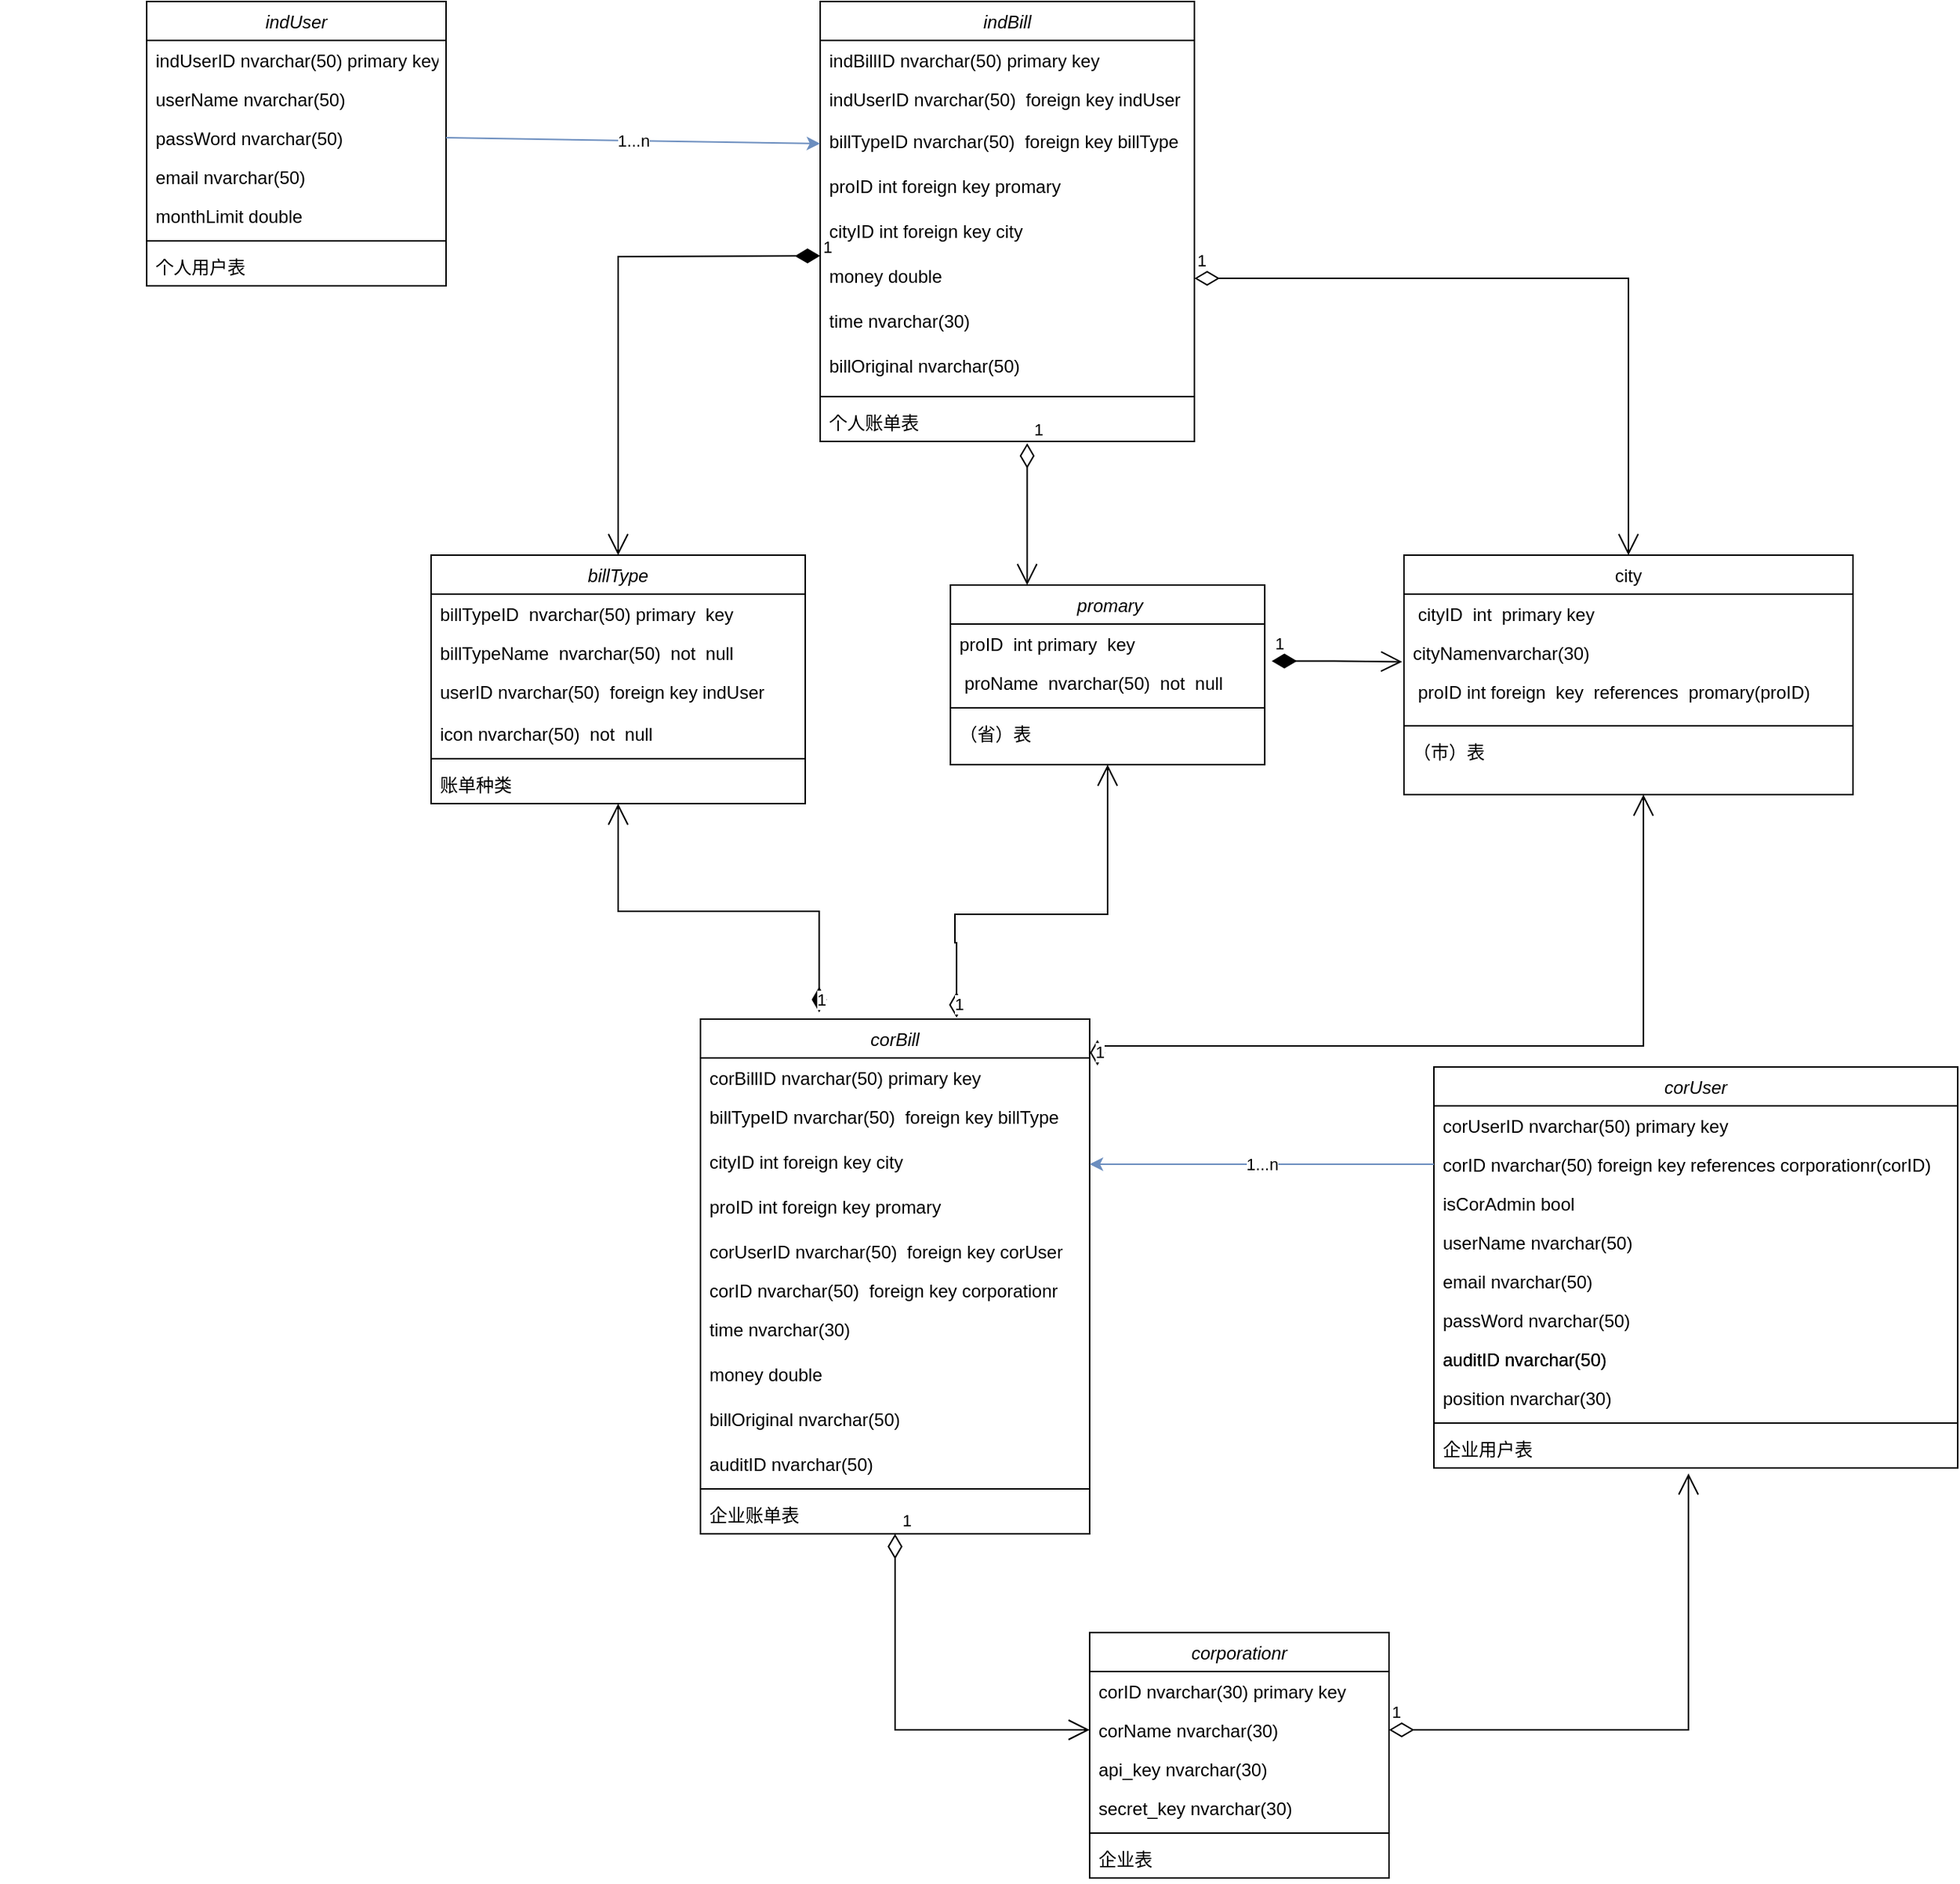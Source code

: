 <mxfile version="15.5.4" type="github">
  <diagram id="C5RBs43oDa-KdzZeNtuy" name="Page-1">
    <mxGraphModel dx="1479" dy="357" grid="1" gridSize="10" guides="1" tooltips="1" connect="1" arrows="1" fold="1" page="1" pageScale="1" pageWidth="827" pageHeight="1169" math="0" shadow="0">
      <root>
        <mxCell id="WIyWlLk6GJQsqaUBKTNV-0" />
        <mxCell id="WIyWlLk6GJQsqaUBKTNV-1" parent="WIyWlLk6GJQsqaUBKTNV-0" />
        <mxCell id="zkfFHV4jXpPFQw0GAbJ--0" value=" promary" style="swimlane;fontStyle=2;align=center;verticalAlign=top;childLayout=stackLayout;horizontal=1;startSize=26;horizontalStack=0;resizeParent=1;resizeLast=0;collapsible=1;marginBottom=0;rounded=0;shadow=0;strokeWidth=1;" parent="WIyWlLk6GJQsqaUBKTNV-1" vertex="1">
          <mxGeometry x="617" y="500" width="210" height="120" as="geometry">
            <mxRectangle x="230" y="140" width="160" height="26" as="alternateBounds" />
          </mxGeometry>
        </mxCell>
        <mxCell id="zkfFHV4jXpPFQw0GAbJ--1" value="proID  int primary  key" style="text;align=left;verticalAlign=top;spacingLeft=4;spacingRight=4;overflow=hidden;rotatable=0;points=[[0,0.5],[1,0.5]];portConstraint=eastwest;" parent="zkfFHV4jXpPFQw0GAbJ--0" vertex="1">
          <mxGeometry y="26" width="210" height="26" as="geometry" />
        </mxCell>
        <mxCell id="zkfFHV4jXpPFQw0GAbJ--2" value=" proName  nvarchar(50)  not  null" style="text;align=left;verticalAlign=top;spacingLeft=4;spacingRight=4;overflow=hidden;rotatable=0;points=[[0,0.5],[1,0.5]];portConstraint=eastwest;rounded=0;shadow=0;html=0;" parent="zkfFHV4jXpPFQw0GAbJ--0" vertex="1">
          <mxGeometry y="52" width="210" height="26" as="geometry" />
        </mxCell>
        <mxCell id="zkfFHV4jXpPFQw0GAbJ--4" value="" style="line;html=1;strokeWidth=1;align=left;verticalAlign=middle;spacingTop=-1;spacingLeft=3;spacingRight=3;rotatable=0;labelPosition=right;points=[];portConstraint=eastwest;" parent="zkfFHV4jXpPFQw0GAbJ--0" vertex="1">
          <mxGeometry y="78" width="210" height="8" as="geometry" />
        </mxCell>
        <mxCell id="zkfFHV4jXpPFQw0GAbJ--5" value="（省）表" style="text;align=left;verticalAlign=top;spacingLeft=4;spacingRight=4;overflow=hidden;rotatable=0;points=[[0,0.5],[1,0.5]];portConstraint=eastwest;" parent="zkfFHV4jXpPFQw0GAbJ--0" vertex="1">
          <mxGeometry y="86" width="210" height="26" as="geometry" />
        </mxCell>
        <mxCell id="zkfFHV4jXpPFQw0GAbJ--17" value="city" style="swimlane;fontStyle=0;align=center;verticalAlign=top;childLayout=stackLayout;horizontal=1;startSize=26;horizontalStack=0;resizeParent=1;resizeLast=0;collapsible=1;marginBottom=0;rounded=0;shadow=0;strokeWidth=1;" parent="WIyWlLk6GJQsqaUBKTNV-1" vertex="1">
          <mxGeometry x="920" y="480" width="300" height="160" as="geometry">
            <mxRectangle x="550" y="140" width="160" height="26" as="alternateBounds" />
          </mxGeometry>
        </mxCell>
        <mxCell id="zkfFHV4jXpPFQw0GAbJ--18" value=" cityID  int  primary key&#xa;" style="text;align=left;verticalAlign=top;spacingLeft=4;spacingRight=4;overflow=hidden;rotatable=0;points=[[0,0.5],[1,0.5]];portConstraint=eastwest;" parent="zkfFHV4jXpPFQw0GAbJ--17" vertex="1">
          <mxGeometry y="26" width="300" height="26" as="geometry" />
        </mxCell>
        <mxCell id="zkfFHV4jXpPFQw0GAbJ--19" value="cityNamenvarchar(30)" style="text;align=left;verticalAlign=top;spacingLeft=4;spacingRight=4;overflow=hidden;rotatable=0;points=[[0,0.5],[1,0.5]];portConstraint=eastwest;rounded=0;shadow=0;html=0;" parent="zkfFHV4jXpPFQw0GAbJ--17" vertex="1">
          <mxGeometry y="52" width="300" height="26" as="geometry" />
        </mxCell>
        <mxCell id="zkfFHV4jXpPFQw0GAbJ--20" value=" proID int foreign  key  references  promary(proID)" style="text;align=left;verticalAlign=top;spacingLeft=4;spacingRight=4;overflow=hidden;rotatable=0;points=[[0,0.5],[1,0.5]];portConstraint=eastwest;rounded=0;shadow=0;html=0;" parent="zkfFHV4jXpPFQw0GAbJ--17" vertex="1">
          <mxGeometry y="78" width="300" height="32" as="geometry" />
        </mxCell>
        <mxCell id="zkfFHV4jXpPFQw0GAbJ--23" value="" style="line;html=1;strokeWidth=1;align=left;verticalAlign=middle;spacingTop=-1;spacingLeft=3;spacingRight=3;rotatable=0;labelPosition=right;points=[];portConstraint=eastwest;" parent="zkfFHV4jXpPFQw0GAbJ--17" vertex="1">
          <mxGeometry y="110" width="300" height="8" as="geometry" />
        </mxCell>
        <mxCell id="zkfFHV4jXpPFQw0GAbJ--25" value="（市）表" style="text;align=left;verticalAlign=top;spacingLeft=4;spacingRight=4;overflow=hidden;rotatable=0;points=[[0,0.5],[1,0.5]];portConstraint=eastwest;" parent="zkfFHV4jXpPFQw0GAbJ--17" vertex="1">
          <mxGeometry y="118" width="300" height="26" as="geometry" />
        </mxCell>
        <mxCell id="hLEYRkVLSHXOmm4S_sfl-0" value="indBill" style="swimlane;fontStyle=2;align=center;verticalAlign=top;childLayout=stackLayout;horizontal=1;startSize=26;horizontalStack=0;resizeParent=1;resizeLast=0;collapsible=1;marginBottom=0;rounded=0;shadow=0;strokeWidth=1;" parent="WIyWlLk6GJQsqaUBKTNV-1" vertex="1">
          <mxGeometry x="530" y="110" width="250" height="294" as="geometry">
            <mxRectangle x="230" y="140" width="160" height="26" as="alternateBounds" />
          </mxGeometry>
        </mxCell>
        <mxCell id="hLEYRkVLSHXOmm4S_sfl-1" value="indBillID nvarchar(50) primary key" style="text;align=left;verticalAlign=top;spacingLeft=4;spacingRight=4;overflow=hidden;rotatable=0;points=[[0,0.5],[1,0.5]];portConstraint=eastwest;" parent="hLEYRkVLSHXOmm4S_sfl-0" vertex="1">
          <mxGeometry y="26" width="250" height="26" as="geometry" />
        </mxCell>
        <mxCell id="hLEYRkVLSHXOmm4S_sfl-42" value="indUserID nvarchar(50)  foreign key indUser " style="text;align=left;verticalAlign=top;spacingLeft=4;spacingRight=4;overflow=hidden;rotatable=0;points=[[0,0.5],[1,0.5]];portConstraint=eastwest;rounded=0;shadow=0;html=0;" parent="hLEYRkVLSHXOmm4S_sfl-0" vertex="1">
          <mxGeometry y="52" width="250" height="28" as="geometry" />
        </mxCell>
        <mxCell id="hLEYRkVLSHXOmm4S_sfl-2" value="billTypeID nvarchar(50)  foreign key billType " style="text;align=left;verticalAlign=top;spacingLeft=4;spacingRight=4;overflow=hidden;rotatable=0;points=[[0,0.5],[1,0.5]];portConstraint=eastwest;rounded=0;shadow=0;html=0;" parent="hLEYRkVLSHXOmm4S_sfl-0" vertex="1">
          <mxGeometry y="80" width="250" height="30" as="geometry" />
        </mxCell>
        <mxCell id="hLEYRkVLSHXOmm4S_sfl-43" value="proID int foreign key promary" style="text;align=left;verticalAlign=top;spacingLeft=4;spacingRight=4;overflow=hidden;rotatable=0;points=[[0,0.5],[1,0.5]];portConstraint=eastwest;rounded=0;shadow=0;html=0;" parent="hLEYRkVLSHXOmm4S_sfl-0" vertex="1">
          <mxGeometry y="110" width="250" height="30" as="geometry" />
        </mxCell>
        <mxCell id="hLEYRkVLSHXOmm4S_sfl-44" value="cityID int foreign key city" style="text;align=left;verticalAlign=top;spacingLeft=4;spacingRight=4;overflow=hidden;rotatable=0;points=[[0,0.5],[1,0.5]];portConstraint=eastwest;rounded=0;shadow=0;html=0;" parent="hLEYRkVLSHXOmm4S_sfl-0" vertex="1">
          <mxGeometry y="140" width="250" height="30" as="geometry" />
        </mxCell>
        <mxCell id="hLEYRkVLSHXOmm4S_sfl-45" value="money double " style="text;align=left;verticalAlign=top;spacingLeft=4;spacingRight=4;overflow=hidden;rotatable=0;points=[[0,0.5],[1,0.5]];portConstraint=eastwest;rounded=0;shadow=0;html=0;" parent="hLEYRkVLSHXOmm4S_sfl-0" vertex="1">
          <mxGeometry y="170" width="250" height="30" as="geometry" />
        </mxCell>
        <mxCell id="Xa2XzwVZ7805nIv720CH-1" value="time nvarchar(30)" style="text;align=left;verticalAlign=top;spacingLeft=4;spacingRight=4;overflow=hidden;rotatable=0;points=[[0,0.5],[1,0.5]];portConstraint=eastwest;rounded=0;shadow=0;html=0;" parent="hLEYRkVLSHXOmm4S_sfl-0" vertex="1">
          <mxGeometry y="200" width="250" height="30" as="geometry" />
        </mxCell>
        <mxCell id="Xa2XzwVZ7805nIv720CH-2" value="billOriginal nvarchar(50)" style="text;align=left;verticalAlign=top;spacingLeft=4;spacingRight=4;overflow=hidden;rotatable=0;points=[[0,0.5],[1,0.5]];portConstraint=eastwest;rounded=0;shadow=0;html=0;" parent="hLEYRkVLSHXOmm4S_sfl-0" vertex="1">
          <mxGeometry y="230" width="250" height="30" as="geometry" />
        </mxCell>
        <mxCell id="hLEYRkVLSHXOmm4S_sfl-3" value="" style="line;html=1;strokeWidth=1;align=left;verticalAlign=middle;spacingTop=-1;spacingLeft=3;spacingRight=3;rotatable=0;labelPosition=right;points=[];portConstraint=eastwest;" parent="hLEYRkVLSHXOmm4S_sfl-0" vertex="1">
          <mxGeometry y="260" width="250" height="8" as="geometry" />
        </mxCell>
        <mxCell id="hLEYRkVLSHXOmm4S_sfl-4" value="个人账单表" style="text;align=left;verticalAlign=top;spacingLeft=4;spacingRight=4;overflow=hidden;rotatable=0;points=[[0,0.5],[1,0.5]];portConstraint=eastwest;" parent="hLEYRkVLSHXOmm4S_sfl-0" vertex="1">
          <mxGeometry y="268" width="250" height="26" as="geometry" />
        </mxCell>
        <mxCell id="hLEYRkVLSHXOmm4S_sfl-5" value="indUser" style="swimlane;fontStyle=2;align=center;verticalAlign=top;childLayout=stackLayout;horizontal=1;startSize=26;horizontalStack=0;resizeParent=1;resizeLast=0;collapsible=1;marginBottom=0;rounded=0;shadow=0;strokeWidth=1;" parent="WIyWlLk6GJQsqaUBKTNV-1" vertex="1">
          <mxGeometry x="80" y="110" width="200" height="190" as="geometry">
            <mxRectangle x="230" y="140" width="160" height="26" as="alternateBounds" />
          </mxGeometry>
        </mxCell>
        <mxCell id="hLEYRkVLSHXOmm4S_sfl-6" value="indUserID nvarchar(50) primary key" style="text;align=left;verticalAlign=top;spacingLeft=4;spacingRight=4;overflow=hidden;rotatable=0;points=[[0,0.5],[1,0.5]];portConstraint=eastwest;" parent="hLEYRkVLSHXOmm4S_sfl-5" vertex="1">
          <mxGeometry y="26" width="200" height="26" as="geometry" />
        </mxCell>
        <mxCell id="hLEYRkVLSHXOmm4S_sfl-46" value=" userName nvarchar(50) " style="text;align=left;verticalAlign=top;spacingLeft=4;spacingRight=4;overflow=hidden;rotatable=0;points=[[0,0.5],[1,0.5]];portConstraint=eastwest;rounded=0;shadow=0;html=0;" parent="hLEYRkVLSHXOmm4S_sfl-5" vertex="1">
          <mxGeometry y="52" width="200" height="26" as="geometry" />
        </mxCell>
        <mxCell id="hLEYRkVLSHXOmm4S_sfl-47" value=" passWord nvarchar(50)" style="text;align=left;verticalAlign=top;spacingLeft=4;spacingRight=4;overflow=hidden;rotatable=0;points=[[0,0.5],[1,0.5]];portConstraint=eastwest;rounded=0;shadow=0;html=0;" parent="hLEYRkVLSHXOmm4S_sfl-5" vertex="1">
          <mxGeometry y="78" width="200" height="26" as="geometry" />
        </mxCell>
        <mxCell id="hLEYRkVLSHXOmm4S_sfl-59" value=" email nvarchar(50)" style="text;align=left;verticalAlign=top;spacingLeft=4;spacingRight=4;overflow=hidden;rotatable=0;points=[[0,0.5],[1,0.5]];portConstraint=eastwest;rounded=0;shadow=0;html=0;" parent="hLEYRkVLSHXOmm4S_sfl-5" vertex="1">
          <mxGeometry y="104" width="200" height="26" as="geometry" />
        </mxCell>
        <mxCell id="Xa2XzwVZ7805nIv720CH-9" value=" monthLimit double" style="text;align=left;verticalAlign=top;spacingLeft=4;spacingRight=4;overflow=hidden;rotatable=0;points=[[0,0.5],[1,0.5]];portConstraint=eastwest;rounded=0;shadow=0;html=0;" parent="hLEYRkVLSHXOmm4S_sfl-5" vertex="1">
          <mxGeometry y="130" width="200" height="26" as="geometry" />
        </mxCell>
        <mxCell id="hLEYRkVLSHXOmm4S_sfl-8" value="" style="line;html=1;strokeWidth=1;align=left;verticalAlign=middle;spacingTop=-1;spacingLeft=3;spacingRight=3;rotatable=0;labelPosition=right;points=[];portConstraint=eastwest;" parent="hLEYRkVLSHXOmm4S_sfl-5" vertex="1">
          <mxGeometry y="156" width="200" height="8" as="geometry" />
        </mxCell>
        <mxCell id="hLEYRkVLSHXOmm4S_sfl-9" value="个人用户表" style="text;align=left;verticalAlign=top;spacingLeft=4;spacingRight=4;overflow=hidden;rotatable=0;points=[[0,0.5],[1,0.5]];portConstraint=eastwest;" parent="hLEYRkVLSHXOmm4S_sfl-5" vertex="1">
          <mxGeometry y="164" width="200" height="26" as="geometry" />
        </mxCell>
        <mxCell id="hLEYRkVLSHXOmm4S_sfl-10" value="corUser" style="swimlane;fontStyle=2;align=center;verticalAlign=top;childLayout=stackLayout;horizontal=1;startSize=26;horizontalStack=0;resizeParent=1;resizeLast=0;collapsible=1;marginBottom=0;rounded=0;shadow=0;strokeWidth=1;" parent="WIyWlLk6GJQsqaUBKTNV-1" vertex="1">
          <mxGeometry x="940" y="822" width="350" height="268" as="geometry">
            <mxRectangle x="230" y="140" width="160" height="26" as="alternateBounds" />
          </mxGeometry>
        </mxCell>
        <mxCell id="hLEYRkVLSHXOmm4S_sfl-11" value="corUserID nvarchar(50) primary key" style="text;align=left;verticalAlign=top;spacingLeft=4;spacingRight=4;overflow=hidden;rotatable=0;points=[[0,0.5],[1,0.5]];portConstraint=eastwest;" parent="hLEYRkVLSHXOmm4S_sfl-10" vertex="1">
          <mxGeometry y="26" width="350" height="26" as="geometry" />
        </mxCell>
        <mxCell id="hLEYRkVLSHXOmm4S_sfl-36" value="corID nvarchar(50) foreign key references corporationr(corID)&#xa;" style="text;align=left;verticalAlign=top;spacingLeft=4;spacingRight=4;overflow=hidden;rotatable=0;points=[[0,0.5],[1,0.5]];portConstraint=eastwest;" parent="hLEYRkVLSHXOmm4S_sfl-10" vertex="1">
          <mxGeometry y="52" width="350" height="26" as="geometry" />
        </mxCell>
        <mxCell id="hLEYRkVLSHXOmm4S_sfl-66" value="isCorAdmin bool " style="text;align=left;verticalAlign=top;spacingLeft=4;spacingRight=4;overflow=hidden;rotatable=0;points=[[0,0.5],[1,0.5]];portConstraint=eastwest;" parent="hLEYRkVLSHXOmm4S_sfl-10" vertex="1">
          <mxGeometry y="78" width="350" height="26" as="geometry" />
        </mxCell>
        <mxCell id="hLEYRkVLSHXOmm4S_sfl-80" value=" userName nvarchar(50) " style="text;align=left;verticalAlign=top;spacingLeft=4;spacingRight=4;overflow=hidden;rotatable=0;points=[[0,0.5],[1,0.5]];portConstraint=eastwest;rounded=0;shadow=0;html=0;" parent="hLEYRkVLSHXOmm4S_sfl-10" vertex="1">
          <mxGeometry y="104" width="350" height="26" as="geometry" />
        </mxCell>
        <mxCell id="hLEYRkVLSHXOmm4S_sfl-82" value=" email nvarchar(50)" style="text;align=left;verticalAlign=top;spacingLeft=4;spacingRight=4;overflow=hidden;rotatable=0;points=[[0,0.5],[1,0.5]];portConstraint=eastwest;rounded=0;shadow=0;html=0;" parent="hLEYRkVLSHXOmm4S_sfl-10" vertex="1">
          <mxGeometry y="130" width="350" height="26" as="geometry" />
        </mxCell>
        <mxCell id="hLEYRkVLSHXOmm4S_sfl-81" value=" passWord nvarchar(50)" style="text;align=left;verticalAlign=top;spacingLeft=4;spacingRight=4;overflow=hidden;rotatable=0;points=[[0,0.5],[1,0.5]];portConstraint=eastwest;rounded=0;shadow=0;html=0;" parent="hLEYRkVLSHXOmm4S_sfl-10" vertex="1">
          <mxGeometry y="156" width="350" height="26" as="geometry" />
        </mxCell>
        <mxCell id="hLEYRkVLSHXOmm4S_sfl-83" value=" auditID nvarchar(50)" style="text;align=left;verticalAlign=top;spacingLeft=4;spacingRight=4;overflow=hidden;rotatable=0;points=[[0,0.5],[1,0.5]];portConstraint=eastwest;rounded=0;shadow=0;html=0;" parent="hLEYRkVLSHXOmm4S_sfl-10" vertex="1">
          <mxGeometry y="182" width="350" height="26" as="geometry" />
        </mxCell>
        <mxCell id="Xa2XzwVZ7805nIv720CH-0" value="position nvarchar(30)" style="text;align=left;verticalAlign=top;spacingLeft=4;spacingRight=4;overflow=hidden;rotatable=0;points=[[0,0.5],[1,0.5]];portConstraint=eastwest;rounded=0;shadow=0;html=0;" parent="hLEYRkVLSHXOmm4S_sfl-10" vertex="1">
          <mxGeometry y="208" width="350" height="26" as="geometry" />
        </mxCell>
        <mxCell id="hLEYRkVLSHXOmm4S_sfl-13" value="" style="line;html=1;strokeWidth=1;align=left;verticalAlign=middle;spacingTop=-1;spacingLeft=3;spacingRight=3;rotatable=0;labelPosition=right;points=[];portConstraint=eastwest;" parent="hLEYRkVLSHXOmm4S_sfl-10" vertex="1">
          <mxGeometry y="234" width="350" height="8" as="geometry" />
        </mxCell>
        <mxCell id="hLEYRkVLSHXOmm4S_sfl-14" value="企业用户表" style="text;align=left;verticalAlign=top;spacingLeft=4;spacingRight=4;overflow=hidden;rotatable=0;points=[[0,0.5],[1,0.5]];portConstraint=eastwest;" parent="hLEYRkVLSHXOmm4S_sfl-10" vertex="1">
          <mxGeometry y="242" width="350" height="26" as="geometry" />
        </mxCell>
        <mxCell id="hLEYRkVLSHXOmm4S_sfl-15" value="corBill" style="swimlane;fontStyle=2;align=center;verticalAlign=top;childLayout=stackLayout;horizontal=1;startSize=26;horizontalStack=0;resizeParent=1;resizeLast=0;collapsible=1;marginBottom=0;rounded=0;shadow=0;strokeWidth=1;" parent="WIyWlLk6GJQsqaUBKTNV-1" vertex="1">
          <mxGeometry x="450" y="790" width="260" height="344" as="geometry">
            <mxRectangle x="230" y="140" width="160" height="26" as="alternateBounds" />
          </mxGeometry>
        </mxCell>
        <mxCell id="hLEYRkVLSHXOmm4S_sfl-16" value="corBillID nvarchar(50) primary key" style="text;align=left;verticalAlign=top;spacingLeft=4;spacingRight=4;overflow=hidden;rotatable=0;points=[[0,0.5],[1,0.5]];portConstraint=eastwest;" parent="hLEYRkVLSHXOmm4S_sfl-15" vertex="1">
          <mxGeometry y="26" width="260" height="26" as="geometry" />
        </mxCell>
        <mxCell id="hLEYRkVLSHXOmm4S_sfl-75" value="billTypeID nvarchar(50)  foreign key billType " style="text;align=left;verticalAlign=top;spacingLeft=4;spacingRight=4;overflow=hidden;rotatable=0;points=[[0,0.5],[1,0.5]];portConstraint=eastwest;rounded=0;shadow=0;html=0;" parent="hLEYRkVLSHXOmm4S_sfl-15" vertex="1">
          <mxGeometry y="52" width="260" height="30" as="geometry" />
        </mxCell>
        <mxCell id="hLEYRkVLSHXOmm4S_sfl-77" value="cityID int foreign key city" style="text;align=left;verticalAlign=top;spacingLeft=4;spacingRight=4;overflow=hidden;rotatable=0;points=[[0,0.5],[1,0.5]];portConstraint=eastwest;rounded=0;shadow=0;html=0;" parent="hLEYRkVLSHXOmm4S_sfl-15" vertex="1">
          <mxGeometry y="82" width="260" height="30" as="geometry" />
        </mxCell>
        <mxCell id="hLEYRkVLSHXOmm4S_sfl-76" value="proID int foreign key promary" style="text;align=left;verticalAlign=top;spacingLeft=4;spacingRight=4;overflow=hidden;rotatable=0;points=[[0,0.5],[1,0.5]];portConstraint=eastwest;rounded=0;shadow=0;html=0;" parent="hLEYRkVLSHXOmm4S_sfl-15" vertex="1">
          <mxGeometry y="112" width="260" height="30" as="geometry" />
        </mxCell>
        <mxCell id="hLEYRkVLSHXOmm4S_sfl-17" value="corUserID nvarchar(50)  foreign key corUser" style="text;align=left;verticalAlign=top;spacingLeft=4;spacingRight=4;overflow=hidden;rotatable=0;points=[[0,0.5],[1,0.5]];portConstraint=eastwest;rounded=0;shadow=0;html=0;" parent="hLEYRkVLSHXOmm4S_sfl-15" vertex="1">
          <mxGeometry y="142" width="260" height="26" as="geometry" />
        </mxCell>
        <mxCell id="hLEYRkVLSHXOmm4S_sfl-78" value="corID nvarchar(50)  foreign key corporationr" style="text;align=left;verticalAlign=top;spacingLeft=4;spacingRight=4;overflow=hidden;rotatable=0;points=[[0,0.5],[1,0.5]];portConstraint=eastwest;rounded=0;shadow=0;html=0;" parent="hLEYRkVLSHXOmm4S_sfl-15" vertex="1">
          <mxGeometry y="168" width="260" height="26" as="geometry" />
        </mxCell>
        <mxCell id="Xa2XzwVZ7805nIv720CH-4" value="time nvarchar(30)" style="text;align=left;verticalAlign=top;spacingLeft=4;spacingRight=4;overflow=hidden;rotatable=0;points=[[0,0.5],[1,0.5]];portConstraint=eastwest;rounded=0;shadow=0;html=0;" parent="hLEYRkVLSHXOmm4S_sfl-15" vertex="1">
          <mxGeometry y="194" width="260" height="30" as="geometry" />
        </mxCell>
        <mxCell id="Xa2XzwVZ7805nIv720CH-3" value="money double " style="text;align=left;verticalAlign=top;spacingLeft=4;spacingRight=4;overflow=hidden;rotatable=0;points=[[0,0.5],[1,0.5]];portConstraint=eastwest;rounded=0;shadow=0;html=0;" parent="hLEYRkVLSHXOmm4S_sfl-15" vertex="1">
          <mxGeometry y="224" width="260" height="30" as="geometry" />
        </mxCell>
        <mxCell id="Xa2XzwVZ7805nIv720CH-5" value="billOriginal nvarchar(50)" style="text;align=left;verticalAlign=top;spacingLeft=4;spacingRight=4;overflow=hidden;rotatable=0;points=[[0,0.5],[1,0.5]];portConstraint=eastwest;rounded=0;shadow=0;html=0;" parent="hLEYRkVLSHXOmm4S_sfl-15" vertex="1">
          <mxGeometry y="254" width="260" height="30" as="geometry" />
        </mxCell>
        <mxCell id="Xa2XzwVZ7805nIv720CH-8" value=" auditID nvarchar(50)" style="text;align=left;verticalAlign=top;spacingLeft=4;spacingRight=4;overflow=hidden;rotatable=0;points=[[0,0.5],[1,0.5]];portConstraint=eastwest;rounded=0;shadow=0;html=0;" parent="hLEYRkVLSHXOmm4S_sfl-15" vertex="1">
          <mxGeometry y="284" width="260" height="26" as="geometry" />
        </mxCell>
        <mxCell id="hLEYRkVLSHXOmm4S_sfl-18" value="" style="line;html=1;strokeWidth=1;align=left;verticalAlign=middle;spacingTop=-1;spacingLeft=3;spacingRight=3;rotatable=0;labelPosition=right;points=[];portConstraint=eastwest;" parent="hLEYRkVLSHXOmm4S_sfl-15" vertex="1">
          <mxGeometry y="310" width="260" height="8" as="geometry" />
        </mxCell>
        <mxCell id="hLEYRkVLSHXOmm4S_sfl-19" value="企业账单表" style="text;align=left;verticalAlign=top;spacingLeft=4;spacingRight=4;overflow=hidden;rotatable=0;points=[[0,0.5],[1,0.5]];portConstraint=eastwest;" parent="hLEYRkVLSHXOmm4S_sfl-15" vertex="1">
          <mxGeometry y="318" width="260" height="26" as="geometry" />
        </mxCell>
        <mxCell id="hLEYRkVLSHXOmm4S_sfl-20" value="billType" style="swimlane;fontStyle=2;align=center;verticalAlign=top;childLayout=stackLayout;horizontal=1;startSize=26;horizontalStack=0;resizeParent=1;resizeLast=0;collapsible=1;marginBottom=0;rounded=0;shadow=0;strokeWidth=1;" parent="WIyWlLk6GJQsqaUBKTNV-1" vertex="1">
          <mxGeometry x="270" y="480" width="250" height="166" as="geometry">
            <mxRectangle x="230" y="140" width="160" height="26" as="alternateBounds" />
          </mxGeometry>
        </mxCell>
        <mxCell id="hLEYRkVLSHXOmm4S_sfl-21" value="billTypeID  nvarchar(50) primary  key" style="text;align=left;verticalAlign=top;spacingLeft=4;spacingRight=4;overflow=hidden;rotatable=0;points=[[0,0.5],[1,0.5]];portConstraint=eastwest;" parent="hLEYRkVLSHXOmm4S_sfl-20" vertex="1">
          <mxGeometry y="26" width="250" height="26" as="geometry" />
        </mxCell>
        <mxCell id="hLEYRkVLSHXOmm4S_sfl-22" value="billTypeName  nvarchar(50)  not  null" style="text;align=left;verticalAlign=top;spacingLeft=4;spacingRight=4;overflow=hidden;rotatable=0;points=[[0,0.5],[1,0.5]];portConstraint=eastwest;rounded=0;shadow=0;html=0;" parent="hLEYRkVLSHXOmm4S_sfl-20" vertex="1">
          <mxGeometry y="52" width="250" height="26" as="geometry" />
        </mxCell>
        <mxCell id="Xa2XzwVZ7805nIv720CH-6" value="userID nvarchar(50)  foreign key indUser " style="text;align=left;verticalAlign=top;spacingLeft=4;spacingRight=4;overflow=hidden;rotatable=0;points=[[0,0.5],[1,0.5]];portConstraint=eastwest;rounded=0;shadow=0;html=0;" parent="hLEYRkVLSHXOmm4S_sfl-20" vertex="1">
          <mxGeometry y="78" width="250" height="28" as="geometry" />
        </mxCell>
        <mxCell id="EDluyz3BgBunXVrNWT3x-0" value="icon nvarchar(50)  not  null" style="text;align=left;verticalAlign=top;spacingLeft=4;spacingRight=4;overflow=hidden;rotatable=0;points=[[0,0.5],[1,0.5]];portConstraint=eastwest;rounded=0;shadow=0;html=0;" vertex="1" parent="hLEYRkVLSHXOmm4S_sfl-20">
          <mxGeometry y="106" width="250" height="26" as="geometry" />
        </mxCell>
        <mxCell id="hLEYRkVLSHXOmm4S_sfl-23" value="" style="line;html=1;strokeWidth=1;align=left;verticalAlign=middle;spacingTop=-1;spacingLeft=3;spacingRight=3;rotatable=0;labelPosition=right;points=[];portConstraint=eastwest;" parent="hLEYRkVLSHXOmm4S_sfl-20" vertex="1">
          <mxGeometry y="132" width="250" height="8" as="geometry" />
        </mxCell>
        <mxCell id="hLEYRkVLSHXOmm4S_sfl-24" value="账单种类" style="text;align=left;verticalAlign=top;spacingLeft=4;spacingRight=4;overflow=hidden;rotatable=0;points=[[0,0.5],[1,0.5]];portConstraint=eastwest;" parent="hLEYRkVLSHXOmm4S_sfl-20" vertex="1">
          <mxGeometry y="140" width="250" height="26" as="geometry" />
        </mxCell>
        <mxCell id="hLEYRkVLSHXOmm4S_sfl-30" value="corporationr" style="swimlane;fontStyle=2;align=center;verticalAlign=top;childLayout=stackLayout;horizontal=1;startSize=26;horizontalStack=0;resizeParent=1;resizeLast=0;collapsible=1;marginBottom=0;rounded=0;shadow=0;strokeWidth=1;" parent="WIyWlLk6GJQsqaUBKTNV-1" vertex="1">
          <mxGeometry x="710" y="1200" width="200" height="164" as="geometry">
            <mxRectangle x="230" y="140" width="160" height="26" as="alternateBounds" />
          </mxGeometry>
        </mxCell>
        <mxCell id="hLEYRkVLSHXOmm4S_sfl-31" value="corID nvarchar(30) primary key" style="text;align=left;verticalAlign=top;spacingLeft=4;spacingRight=4;overflow=hidden;rotatable=0;points=[[0,0.5],[1,0.5]];portConstraint=eastwest;" parent="hLEYRkVLSHXOmm4S_sfl-30" vertex="1">
          <mxGeometry y="26" width="200" height="26" as="geometry" />
        </mxCell>
        <mxCell id="hLEYRkVLSHXOmm4S_sfl-32" value="corName nvarchar(30)" style="text;align=left;verticalAlign=top;spacingLeft=4;spacingRight=4;overflow=hidden;rotatable=0;points=[[0,0.5],[1,0.5]];portConstraint=eastwest;rounded=0;shadow=0;html=0;" parent="hLEYRkVLSHXOmm4S_sfl-30" vertex="1">
          <mxGeometry y="52" width="200" height="26" as="geometry" />
        </mxCell>
        <mxCell id="hLEYRkVLSHXOmm4S_sfl-84" value="api_key nvarchar(30)&#xa;" style="text;align=left;verticalAlign=top;spacingLeft=4;spacingRight=4;overflow=hidden;rotatable=0;points=[[0,0.5],[1,0.5]];portConstraint=eastwest;rounded=0;shadow=0;html=0;" parent="hLEYRkVLSHXOmm4S_sfl-30" vertex="1">
          <mxGeometry y="78" width="200" height="26" as="geometry" />
        </mxCell>
        <mxCell id="hLEYRkVLSHXOmm4S_sfl-85" value="secret_key nvarchar(30)&#xa;" style="text;align=left;verticalAlign=top;spacingLeft=4;spacingRight=4;overflow=hidden;rotatable=0;points=[[0,0.5],[1,0.5]];portConstraint=eastwest;rounded=0;shadow=0;html=0;" parent="hLEYRkVLSHXOmm4S_sfl-30" vertex="1">
          <mxGeometry y="104" width="200" height="26" as="geometry" />
        </mxCell>
        <mxCell id="hLEYRkVLSHXOmm4S_sfl-33" value="" style="line;html=1;strokeWidth=1;align=left;verticalAlign=middle;spacingTop=-1;spacingLeft=3;spacingRight=3;rotatable=0;labelPosition=right;points=[];portConstraint=eastwest;" parent="hLEYRkVLSHXOmm4S_sfl-30" vertex="1">
          <mxGeometry y="130" width="200" height="8" as="geometry" />
        </mxCell>
        <mxCell id="hLEYRkVLSHXOmm4S_sfl-34" value="企业表" style="text;align=left;verticalAlign=top;spacingLeft=4;spacingRight=4;overflow=hidden;rotatable=0;points=[[0,0.5],[1,0.5]];portConstraint=eastwest;" parent="hLEYRkVLSHXOmm4S_sfl-30" vertex="1">
          <mxGeometry y="138" width="200" height="26" as="geometry" />
        </mxCell>
        <mxCell id="hLEYRkVLSHXOmm4S_sfl-39" value="1...n" style="rounded=0;orthogonalLoop=1;jettySize=auto;html=1;entryX=0;entryY=0.5;entryDx=0;entryDy=0;strokeColor=#6c8ebf;fillColor=#dae8fc;exitX=1;exitY=0.5;exitDx=0;exitDy=0;" parent="WIyWlLk6GJQsqaUBKTNV-1" source="hLEYRkVLSHXOmm4S_sfl-47" target="hLEYRkVLSHXOmm4S_sfl-2" edge="1">
          <mxGeometry relative="1" as="geometry">
            <mxPoint x="900" y="330" as="sourcePoint" />
            <mxPoint x="920" y="305" as="targetPoint" />
          </mxGeometry>
        </mxCell>
        <mxCell id="hLEYRkVLSHXOmm4S_sfl-40" value="1...n&lt;br&gt;" style="edgeStyle=none;rounded=0;orthogonalLoop=1;jettySize=auto;html=1;exitX=0;exitY=0.5;exitDx=0;exitDy=0;strokeColor=#6c8ebf;fillColor=#dae8fc;entryX=1;entryY=0.5;entryDx=0;entryDy=0;" parent="WIyWlLk6GJQsqaUBKTNV-1" source="hLEYRkVLSHXOmm4S_sfl-36" target="hLEYRkVLSHXOmm4S_sfl-77" edge="1">
          <mxGeometry relative="1" as="geometry">
            <mxPoint x="840" y="750" as="targetPoint" />
          </mxGeometry>
        </mxCell>
        <mxCell id="hLEYRkVLSHXOmm4S_sfl-41" style="edgeStyle=none;rounded=0;orthogonalLoop=1;jettySize=auto;html=1;exitX=0.75;exitY=0;exitDx=0;exitDy=0;strokeColor=default;" parent="WIyWlLk6GJQsqaUBKTNV-1" edge="1">
          <mxGeometry relative="1" as="geometry">
            <mxPoint x="-10" y="450" as="sourcePoint" />
            <mxPoint x="-10" y="450" as="targetPoint" />
          </mxGeometry>
        </mxCell>
        <mxCell id="hLEYRkVLSHXOmm4S_sfl-62" value="1" style="endArrow=open;html=1;endSize=12;startArrow=diamondThin;startSize=14;startFill=1;edgeStyle=orthogonalEdgeStyle;align=left;verticalAlign=bottom;rounded=0;strokeColor=default;entryX=-0.004;entryY=0.739;entryDx=0;entryDy=0;exitX=1.022;exitY=0.953;exitDx=0;exitDy=0;exitPerimeter=0;entryPerimeter=0;" parent="WIyWlLk6GJQsqaUBKTNV-1" source="zkfFHV4jXpPFQw0GAbJ--1" target="zkfFHV4jXpPFQw0GAbJ--19" edge="1">
          <mxGeometry x="-1" y="3" relative="1" as="geometry">
            <mxPoint x="740" y="550" as="sourcePoint" />
            <mxPoint x="900" y="550" as="targetPoint" />
          </mxGeometry>
        </mxCell>
        <mxCell id="hLEYRkVLSHXOmm4S_sfl-63" value="1" style="endArrow=open;html=1;endSize=12;startArrow=diamondThin;startSize=14;startFill=0;edgeStyle=orthogonalEdgeStyle;align=left;verticalAlign=bottom;rounded=0;strokeColor=default;exitX=0.553;exitY=1.046;exitDx=0;exitDy=0;exitPerimeter=0;" parent="WIyWlLk6GJQsqaUBKTNV-1" source="hLEYRkVLSHXOmm4S_sfl-4" target="zkfFHV4jXpPFQw0GAbJ--0" edge="1">
          <mxGeometry x="-1" y="3" relative="1" as="geometry">
            <mxPoint x="680" y="410" as="sourcePoint" />
            <mxPoint x="820" y="480" as="targetPoint" />
            <Array as="points">
              <mxPoint x="678" y="500" />
              <mxPoint x="678" y="500" />
            </Array>
          </mxGeometry>
        </mxCell>
        <mxCell id="hLEYRkVLSHXOmm4S_sfl-64" value="1" style="endArrow=open;html=1;endSize=12;startArrow=diamondThin;startSize=14;startFill=0;edgeStyle=orthogonalEdgeStyle;align=left;verticalAlign=bottom;rounded=0;strokeColor=default;exitX=1;exitY=0.5;exitDx=0;exitDy=0;entryX=0.5;entryY=0;entryDx=0;entryDy=0;" parent="WIyWlLk6GJQsqaUBKTNV-1" source="hLEYRkVLSHXOmm4S_sfl-45" target="zkfFHV4jXpPFQw0GAbJ--17" edge="1">
          <mxGeometry x="-1" y="3" relative="1" as="geometry">
            <mxPoint x="827" y="404" as="sourcePoint" />
            <mxPoint x="987" y="404" as="targetPoint" />
            <Array as="points">
              <mxPoint x="1070" y="295" />
            </Array>
          </mxGeometry>
        </mxCell>
        <mxCell id="hLEYRkVLSHXOmm4S_sfl-67" value="1" style="endArrow=open;html=1;endSize=12;startArrow=diamondThin;startSize=14;startFill=1;edgeStyle=orthogonalEdgeStyle;align=left;verticalAlign=bottom;rounded=0;strokeColor=default;" parent="WIyWlLk6GJQsqaUBKTNV-1" target="hLEYRkVLSHXOmm4S_sfl-20" edge="1">
          <mxGeometry x="-1" y="3" relative="1" as="geometry">
            <mxPoint x="530" y="280" as="sourcePoint" />
            <mxPoint x="470" y="500" as="targetPoint" />
          </mxGeometry>
        </mxCell>
        <mxCell id="hLEYRkVLSHXOmm4S_sfl-68" value="1" style="endArrow=open;html=1;endSize=12;startArrow=diamondThin;startSize=14;startFill=0;edgeStyle=orthogonalEdgeStyle;align=left;verticalAlign=bottom;rounded=0;strokeColor=default;exitX=1;exitY=0.5;exitDx=0;exitDy=0;entryX=0.486;entryY=1.14;entryDx=0;entryDy=0;entryPerimeter=0;" parent="WIyWlLk6GJQsqaUBKTNV-1" source="hLEYRkVLSHXOmm4S_sfl-32" target="hLEYRkVLSHXOmm4S_sfl-14" edge="1">
          <mxGeometry x="-1" y="3" relative="1" as="geometry">
            <mxPoint x="460" y="710" as="sourcePoint" />
            <mxPoint x="1060" y="1068" as="targetPoint" />
            <Array as="points">
              <mxPoint x="1110" y="1265" />
            </Array>
          </mxGeometry>
        </mxCell>
        <mxCell id="hLEYRkVLSHXOmm4S_sfl-70" value="1" style="endArrow=open;html=1;endSize=12;startArrow=diamondThin;startSize=14;startFill=0;edgeStyle=orthogonalEdgeStyle;align=left;verticalAlign=bottom;rounded=0;strokeColor=default;exitX=0.5;exitY=1;exitDx=0;exitDy=0;entryX=0;entryY=0.5;entryDx=0;entryDy=0;" parent="WIyWlLk6GJQsqaUBKTNV-1" source="hLEYRkVLSHXOmm4S_sfl-15" target="hLEYRkVLSHXOmm4S_sfl-32" edge="1">
          <mxGeometry x="-1" y="3" relative="1" as="geometry">
            <mxPoint x="560" y="1054.41" as="sourcePoint" />
            <mxPoint x="720" y="1054.41" as="targetPoint" />
          </mxGeometry>
        </mxCell>
        <mxCell id="hLEYRkVLSHXOmm4S_sfl-72" value="1" style="endArrow=open;html=1;endSize=12;startArrow=diamondThin;startSize=14;startFill=0;edgeStyle=orthogonalEdgeStyle;align=left;verticalAlign=bottom;rounded=0;strokeColor=default;entryX=0.5;entryY=1;entryDx=0;entryDy=0;exitX=0.658;exitY=-0.003;exitDx=0;exitDy=0;exitPerimeter=0;" parent="WIyWlLk6GJQsqaUBKTNV-1" source="hLEYRkVLSHXOmm4S_sfl-15" target="zkfFHV4jXpPFQw0GAbJ--0" edge="1">
          <mxGeometry x="-1" y="3" relative="1" as="geometry">
            <mxPoint x="620" y="739" as="sourcePoint" />
            <mxPoint x="770" y="780" as="targetPoint" />
            <Array as="points">
              <mxPoint x="621" y="739" />
              <mxPoint x="620" y="720" />
              <mxPoint x="722" y="720" />
            </Array>
          </mxGeometry>
        </mxCell>
        <mxCell id="hLEYRkVLSHXOmm4S_sfl-73" value="1" style="endArrow=open;html=1;endSize=12;startArrow=diamondThin;startSize=14;startFill=0;edgeStyle=orthogonalEdgeStyle;align=left;verticalAlign=bottom;rounded=0;strokeColor=default;exitX=1.02;exitY=0.09;exitDx=0;exitDy=0;exitPerimeter=0;" parent="WIyWlLk6GJQsqaUBKTNV-1" source="hLEYRkVLSHXOmm4S_sfl-15" edge="1">
          <mxGeometry x="-1" y="3" relative="1" as="geometry">
            <mxPoint x="660" y="700" as="sourcePoint" />
            <mxPoint x="1080" y="640" as="targetPoint" />
            <Array as="points">
              <mxPoint x="715" y="808" />
              <mxPoint x="1080" y="808" />
            </Array>
          </mxGeometry>
        </mxCell>
        <mxCell id="hLEYRkVLSHXOmm4S_sfl-79" value="1" style="endArrow=open;html=1;endSize=12;startArrow=diamondThin;startSize=14;startFill=1;edgeStyle=orthogonalEdgeStyle;align=left;verticalAlign=bottom;rounded=0;strokeColor=default;exitX=0.305;exitY=-0.013;exitDx=0;exitDy=0;exitPerimeter=0;entryX=0.5;entryY=1;entryDx=0;entryDy=0;" parent="WIyWlLk6GJQsqaUBKTNV-1" source="hLEYRkVLSHXOmm4S_sfl-15" target="hLEYRkVLSHXOmm4S_sfl-20" edge="1">
          <mxGeometry x="-1" y="3" relative="1" as="geometry">
            <mxPoint x="640" y="730" as="sourcePoint" />
            <mxPoint x="800" y="730" as="targetPoint" />
          </mxGeometry>
        </mxCell>
        <mxCell id="Xa2XzwVZ7805nIv720CH-7" value=" auditID nvarchar(50)" style="text;align=left;verticalAlign=top;spacingLeft=4;spacingRight=4;overflow=hidden;rotatable=0;points=[[0,0.5],[1,0.5]];portConstraint=eastwest;rounded=0;shadow=0;html=0;" parent="WIyWlLk6GJQsqaUBKTNV-1" vertex="1">
          <mxGeometry x="940" y="1004" width="350" height="26" as="geometry" />
        </mxCell>
      </root>
    </mxGraphModel>
  </diagram>
</mxfile>
